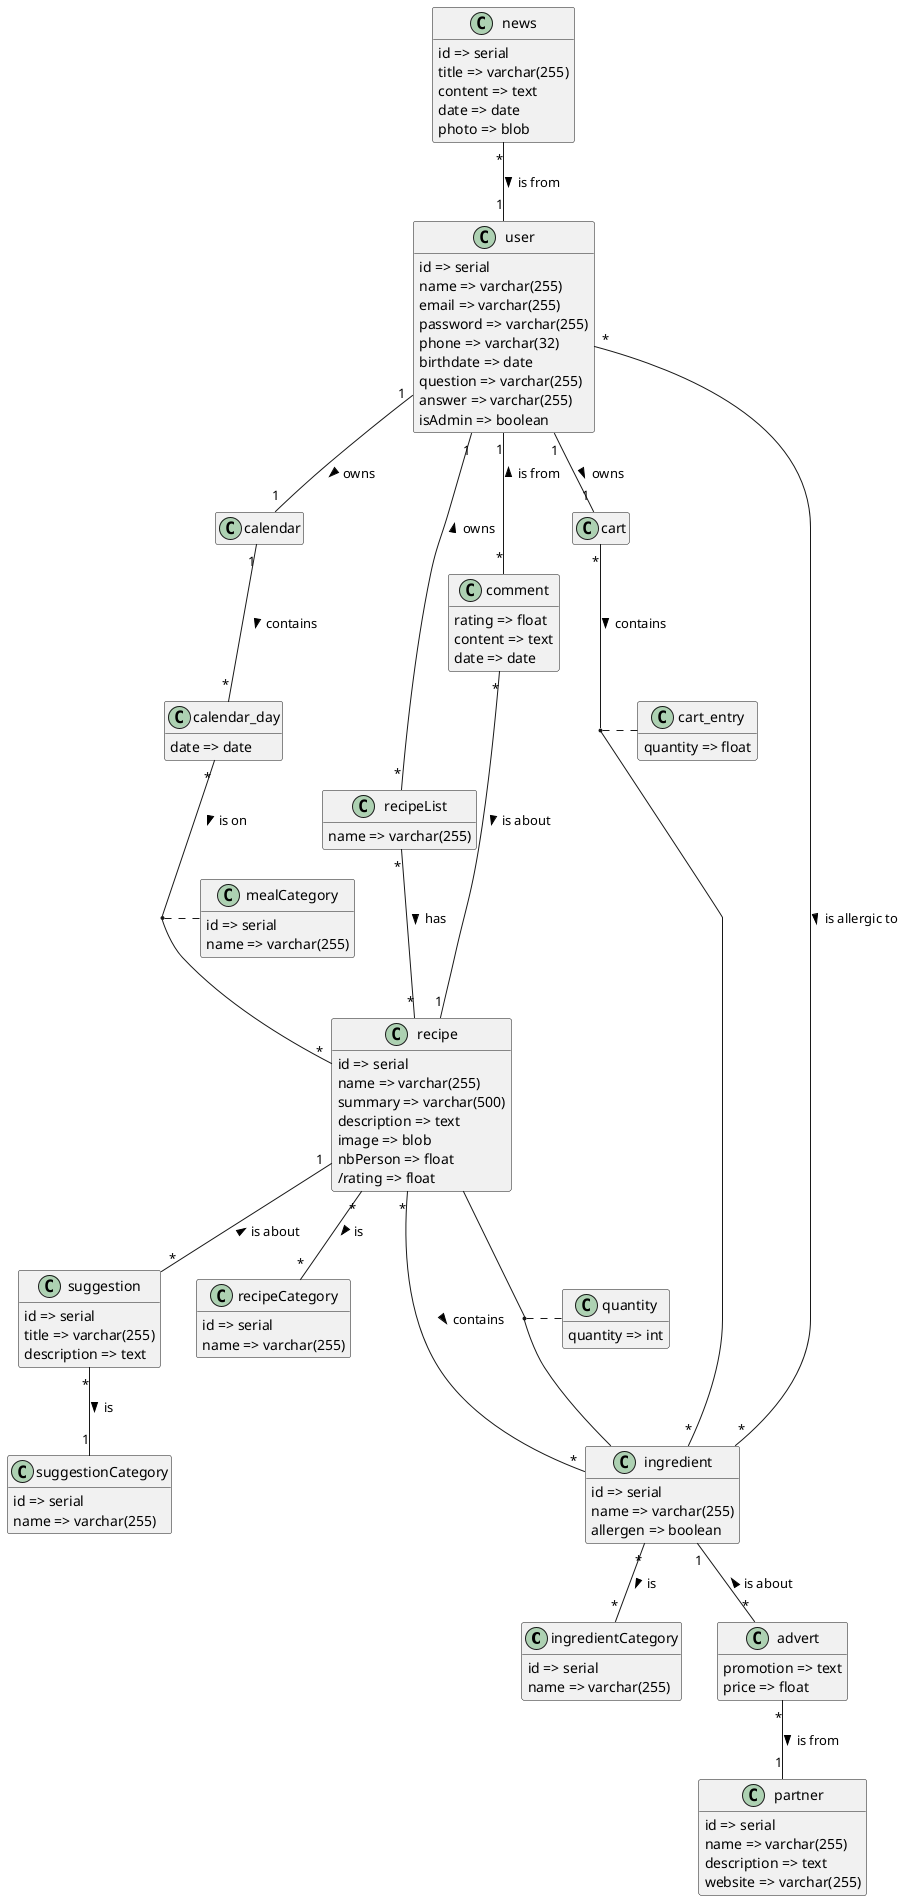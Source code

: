 @startuml model
hide empty members
' skinparam Linetype polyline

class ingredientCategory {
  {field} id => serial
  {field} name => varchar(255)
}

class recipeCategory {
  {field} id => serial
  {field} name => varchar(255)
}

class suggestionCategory {
  {field} id => serial
  {field} name => varchar(255)
}

class mealCategory {
  {field} id => serial
  {field} name => varchar(255)
}

class ingredient {
  {field} id => serial
  {field} name => varchar(255)
  {field} allergen => boolean
}

class recipe {
  {field} id => serial
  {field} name => varchar(255)
  {field} summary => varchar(500)
  {field} description => text
  {field} image => blob
  {field} nbPerson => float
  {field} /rating => float
}


class advert {
  {field} promotion => text
  {field} price => float
}

class suggestion {
  {field} id => serial
  {field} title => varchar(255)
  {field} description => text
}


class comment {
  {field} rating => float
  {field} content => text
  {field} date => date
}

class calendar

class calendar_day {
  {field} date => date
}


class recipeList {
  {field} name => varchar(255)
}

class cart {
}

class cart_entry {
  quantity => float
}

class partner {
  {field} id => serial
  {field} name => varchar(255)
  {field} description => text
  {field} website => varchar(255)
}

class news {
  {field} id => serial
  {field} title => varchar(255)
  {field} content => text
  {field} date => date
  {field} photo => blob
}

class user {
  {field} id => serial
  {field} name => varchar(255)
  {field} email => varchar(255)
  {field} password => varchar(255)
  {field} phone => varchar(32)
  {field} birthdate => date
  {field} question => varchar(255)
  {field} answer => varchar(255)
  {field} isAdmin => boolean
}

class quantity {
  {field} quantity => int
}

user "1"          -- "1" cart: > owns
calendar "1" -- "*" calendar_day: > contains

advert "*"        -u- "1" ingredient: > is about
user "*"          -- "*" ingredient: > is allergic to

advert "*"        -- "1" partner: > is from

comment "*"       -- "1" recipe: > is about
recipeList "*"    -- "*" recipe: > has
suggestion "*"    -u- "1" recipe: > is about

cart "*"             -- "*" ingredient: > contains
(recipe, ingredient) .. quantity
recipe "*"           -- "*" ingredient: > contains
(cart, ingredient)   .. cart_entry
calendar_day "*"     -- "*" recipe: > is on
(calendar_day, recipe)   .. mealCategory

calendar "1"      -u- "1" user: < owns
recipeList "*"    -u- "1" user: > owns
comment "*"       -u- "1" user: > is from
news "*"          -- "1" user: > is from

ingredient "*"    -- "*" ingredientCategory: > is
recipe "*"        -- "*" recipeCategory: > is
suggestion "*"    -d- "1" suggestionCategory: > is
@enduml